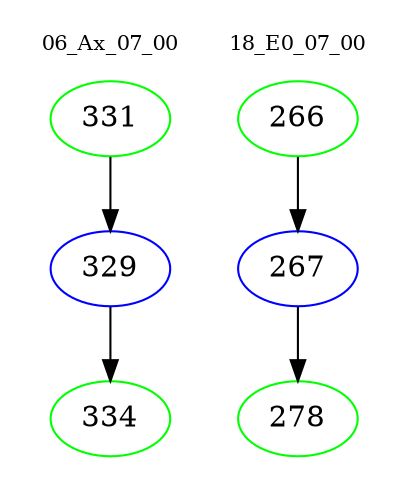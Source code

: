 digraph{
subgraph cluster_0 {
color = white
label = "06_Ax_07_00";
fontsize=10;
T0_331 [label="331", color="green"]
T0_331 -> T0_329 [color="black"]
T0_329 [label="329", color="blue"]
T0_329 -> T0_334 [color="black"]
T0_334 [label="334", color="green"]
}
subgraph cluster_1 {
color = white
label = "18_E0_07_00";
fontsize=10;
T1_266 [label="266", color="green"]
T1_266 -> T1_267 [color="black"]
T1_267 [label="267", color="blue"]
T1_267 -> T1_278 [color="black"]
T1_278 [label="278", color="green"]
}
}
